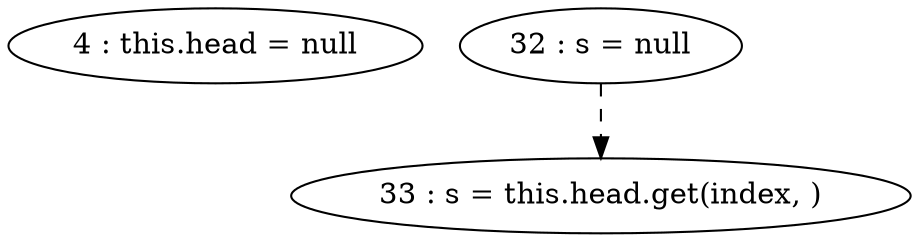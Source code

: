 digraph G {
"4 : this.head = null"
"32 : s = null"
"32 : s = null" -> "33 : s = this.head.get(index, )" [style=dashed]
"33 : s = this.head.get(index, )"
}